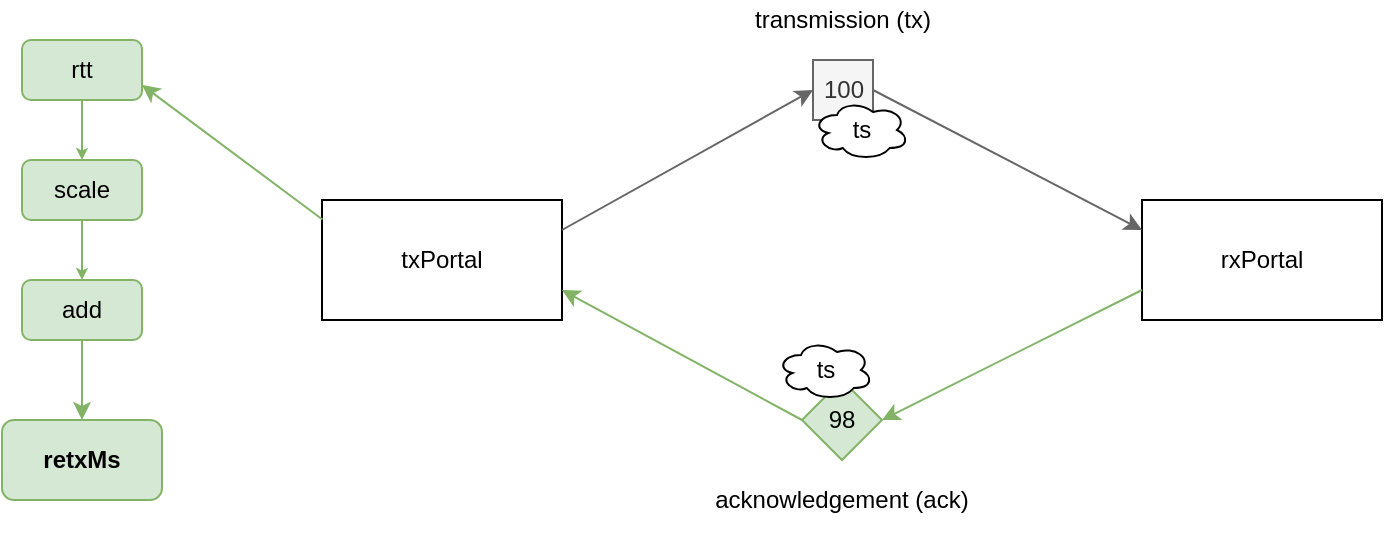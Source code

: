 <mxfile version="13.7.9" type="device"><diagram id="C4L8SWQeV7eMygEo76Vd" name="Page-1"><mxGraphModel dx="918" dy="833" grid="1" gridSize="10" guides="1" tooltips="1" connect="1" arrows="1" fold="1" page="1" pageScale="1" pageWidth="800" pageHeight="320" math="0" shadow="0"><root><mxCell id="0"/><mxCell id="1" parent="0"/><mxCell id="3oVct-KLem4plZOoS7y--1" value="txPortal" style="rounded=0;whiteSpace=wrap;html=1;" parent="1" vertex="1"><mxGeometry x="215" y="129" width="120" height="60" as="geometry"/></mxCell><mxCell id="3oVct-KLem4plZOoS7y--2" value="rxPortal" style="rounded=0;whiteSpace=wrap;html=1;" parent="1" vertex="1"><mxGeometry x="625" y="129" width="120" height="60" as="geometry"/></mxCell><mxCell id="E8j2JTTZcdItOnodnQq4-5" value="100" style="rounded=0;whiteSpace=wrap;html=1;fillColor=#f5f5f5;strokeColor=#666666;fontColor=#333333;" parent="1" vertex="1"><mxGeometry x="460.5" y="59" width="30" height="30" as="geometry"/></mxCell><mxCell id="E8j2JTTZcdItOnodnQq4-6" value="" style="endArrow=classic;html=1;fontSize=12;exitX=1;exitY=0.25;exitDx=0;exitDy=0;entryX=0;entryY=0.5;entryDx=0;entryDy=0;fillColor=#f5f5f5;strokeColor=#666666;" parent="1" source="3oVct-KLem4plZOoS7y--1" target="E8j2JTTZcdItOnodnQq4-5" edge="1"><mxGeometry width="50" height="50" relative="1" as="geometry"><mxPoint x="295" y="159" as="sourcePoint"/><mxPoint x="345" y="109" as="targetPoint"/></mxGeometry></mxCell><mxCell id="E8j2JTTZcdItOnodnQq4-7" value="" style="endArrow=classic;html=1;fontSize=12;exitX=1;exitY=0.5;exitDx=0;exitDy=0;entryX=0;entryY=0.25;entryDx=0;entryDy=0;fillColor=#f5f5f5;strokeColor=#666666;" parent="1" source="E8j2JTTZcdItOnodnQq4-5" target="3oVct-KLem4plZOoS7y--2" edge="1"><mxGeometry width="50" height="50" relative="1" as="geometry"><mxPoint x="605" y="359" as="sourcePoint"/><mxPoint x="655" y="309" as="targetPoint"/></mxGeometry></mxCell><mxCell id="E8j2JTTZcdItOnodnQq4-8" value="transmission (tx)" style="text;html=1;strokeColor=none;fillColor=none;align=center;verticalAlign=middle;whiteSpace=wrap;rounded=0;fontSize=12;" parent="1" vertex="1"><mxGeometry x="413" y="29" width="125" height="20" as="geometry"/></mxCell><mxCell id="E8j2JTTZcdItOnodnQq4-9" value="98" style="rhombus;whiteSpace=wrap;html=1;fontSize=12;fillColor=#d5e8d4;strokeColor=#82b366;" parent="1" vertex="1"><mxGeometry x="455" y="219" width="40" height="40" as="geometry"/></mxCell><mxCell id="E8j2JTTZcdItOnodnQq4-10" value="" style="endArrow=classic;html=1;fontSize=12;exitX=0;exitY=0.75;exitDx=0;exitDy=0;entryX=1;entryY=0.5;entryDx=0;entryDy=0;fillColor=#d5e8d4;strokeColor=#82b366;" parent="1" source="3oVct-KLem4plZOoS7y--2" target="E8j2JTTZcdItOnodnQq4-9" edge="1"><mxGeometry width="50" height="50" relative="1" as="geometry"><mxPoint x="585" y="399" as="sourcePoint"/><mxPoint x="635" y="349" as="targetPoint"/></mxGeometry></mxCell><mxCell id="E8j2JTTZcdItOnodnQq4-11" value="" style="endArrow=classic;html=1;fontSize=12;exitX=0;exitY=0.5;exitDx=0;exitDy=0;entryX=1;entryY=0.75;entryDx=0;entryDy=0;fillColor=#d5e8d4;strokeColor=#82b366;" parent="1" source="E8j2JTTZcdItOnodnQq4-9" target="3oVct-KLem4plZOoS7y--1" edge="1"><mxGeometry width="50" height="50" relative="1" as="geometry"><mxPoint x="285" y="359" as="sourcePoint"/><mxPoint x="335" y="309" as="targetPoint"/></mxGeometry></mxCell><mxCell id="E8j2JTTZcdItOnodnQq4-12" value="acknowledgement (ack)" style="text;html=1;strokeColor=none;fillColor=none;align=center;verticalAlign=middle;whiteSpace=wrap;rounded=0;fontSize=12;" parent="1" vertex="1"><mxGeometry x="409" y="269" width="132" height="20" as="geometry"/></mxCell><mxCell id="E8j2JTTZcdItOnodnQq4-13" style="edgeStyle=orthogonalEdgeStyle;rounded=0;orthogonalLoop=1;jettySize=auto;html=1;exitX=0.5;exitY=1;exitDx=0;exitDy=0;fontSize=12;fontColor=#F19C99;" parent="1" source="E8j2JTTZcdItOnodnQq4-12" target="E8j2JTTZcdItOnodnQq4-12" edge="1"><mxGeometry relative="1" as="geometry"/></mxCell><mxCell id="EYtlFRT0KIHfz7IF96tr-1" value="ts" style="ellipse;shape=cloud;whiteSpace=wrap;html=1;" vertex="1" parent="1"><mxGeometry x="460.5" y="79" width="48" height="30" as="geometry"/></mxCell><mxCell id="EYtlFRT0KIHfz7IF96tr-2" value="ts" style="ellipse;shape=cloud;whiteSpace=wrap;html=1;" vertex="1" parent="1"><mxGeometry x="442.5" y="199" width="48" height="30" as="geometry"/></mxCell><mxCell id="EYtlFRT0KIHfz7IF96tr-3" value="rtt" style="rounded=1;whiteSpace=wrap;html=1;fillColor=#d5e8d4;strokeColor=#82b366;" vertex="1" parent="1"><mxGeometry x="65" y="49" width="60" height="30" as="geometry"/></mxCell><mxCell id="EYtlFRT0KIHfz7IF96tr-4" value="" style="endArrow=classic;html=1;fillColor=#d5e8d4;strokeColor=#82b366;entryX=1;entryY=0.75;entryDx=0;entryDy=0;exitX=0.002;exitY=0.162;exitDx=0;exitDy=0;exitPerimeter=0;" edge="1" parent="1" source="3oVct-KLem4plZOoS7y--1" target="EYtlFRT0KIHfz7IF96tr-3"><mxGeometry width="50" height="50" relative="1" as="geometry"><mxPoint x="195" y="149" as="sourcePoint"/><mxPoint x="135" y="99" as="targetPoint"/></mxGeometry></mxCell><mxCell id="EYtlFRT0KIHfz7IF96tr-5" value="scale" style="rounded=1;whiteSpace=wrap;html=1;fillColor=#d5e8d4;strokeColor=#82b366;" vertex="1" parent="1"><mxGeometry x="65" y="109" width="60" height="30" as="geometry"/></mxCell><mxCell id="EYtlFRT0KIHfz7IF96tr-6" value="add" style="rounded=1;whiteSpace=wrap;html=1;fillColor=#d5e8d4;strokeColor=#82b366;" vertex="1" parent="1"><mxGeometry x="65" y="169" width="60" height="30" as="geometry"/></mxCell><mxCell id="EYtlFRT0KIHfz7IF96tr-7" value="" style="endArrow=classic;html=1;fillColor=#d5e8d4;strokeColor=#82b366;endSize=3;startSize=3;entryX=0.5;entryY=0;entryDx=0;entryDy=0;" edge="1" parent="1" source="EYtlFRT0KIHfz7IF96tr-3" target="EYtlFRT0KIHfz7IF96tr-5"><mxGeometry width="50" height="50" relative="1" as="geometry"><mxPoint x="205" y="154" as="sourcePoint"/><mxPoint x="125" y="104" as="targetPoint"/></mxGeometry></mxCell><mxCell id="EYtlFRT0KIHfz7IF96tr-8" value="" style="endArrow=classic;html=1;fillColor=#d5e8d4;strokeColor=#82b366;endSize=3;startSize=3;entryX=0.5;entryY=0;entryDx=0;entryDy=0;exitX=0.5;exitY=1;exitDx=0;exitDy=0;" edge="1" parent="1" source="EYtlFRT0KIHfz7IF96tr-5" target="EYtlFRT0KIHfz7IF96tr-6"><mxGeometry width="50" height="50" relative="1" as="geometry"><mxPoint x="145" y="154" as="sourcePoint"/><mxPoint x="145" y="184" as="targetPoint"/></mxGeometry></mxCell><mxCell id="EYtlFRT0KIHfz7IF96tr-9" value="&lt;b&gt;retxMs&lt;/b&gt;" style="rounded=1;whiteSpace=wrap;html=1;fillColor=#d5e8d4;strokeColor=#82b366;" vertex="1" parent="1"><mxGeometry x="55" y="239" width="80" height="40" as="geometry"/></mxCell><mxCell id="EYtlFRT0KIHfz7IF96tr-10" value="" style="endArrow=classic;html=1;fillColor=#d5e8d4;strokeColor=#82b366;entryX=0.5;entryY=0;entryDx=0;entryDy=0;exitX=0.5;exitY=1;exitDx=0;exitDy=0;" edge="1" parent="1" source="EYtlFRT0KIHfz7IF96tr-6" target="EYtlFRT0KIHfz7IF96tr-9"><mxGeometry width="50" height="50" relative="1" as="geometry"><mxPoint x="215" y="159" as="sourcePoint"/><mxPoint x="145" y="109" as="targetPoint"/></mxGeometry></mxCell></root></mxGraphModel></diagram></mxfile>